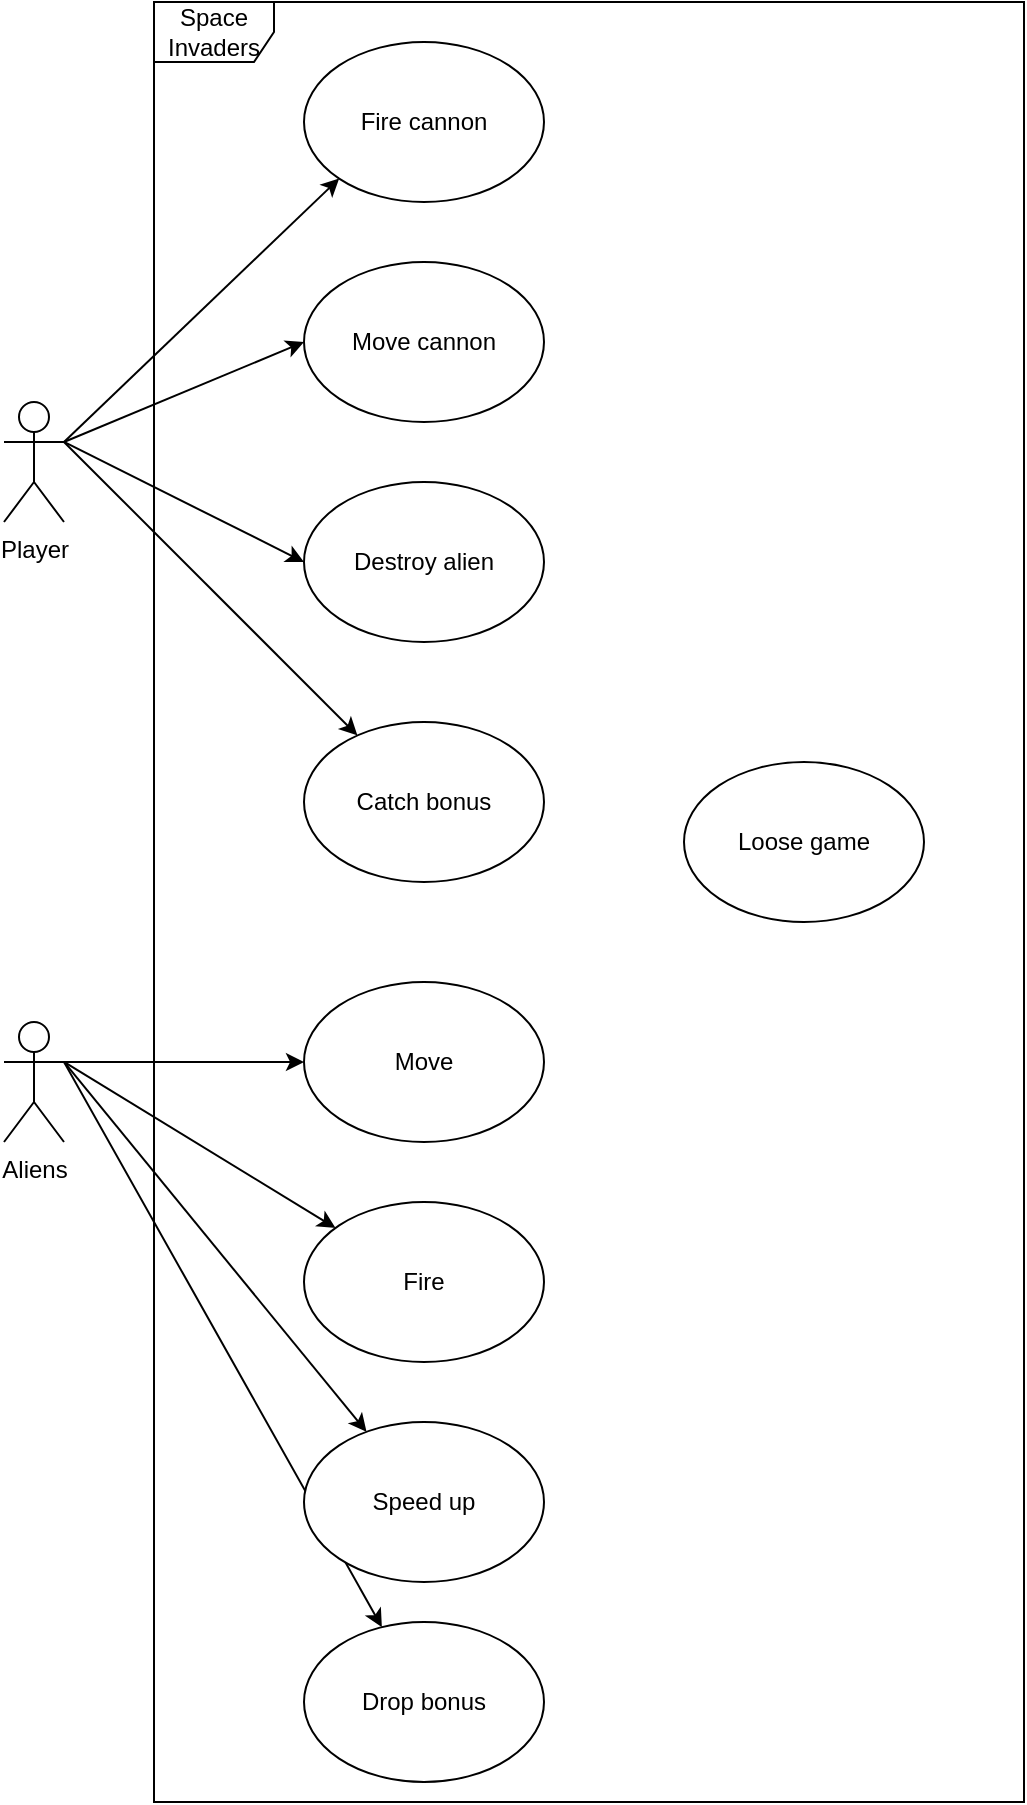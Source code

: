 <mxfile version="13.7.3" type="device"><diagram id="B2rYU6HUrFa52RQLmzgR" name="Page-1"><mxGraphModel dx="1086" dy="2026" grid="1" gridSize="10" guides="1" tooltips="1" connect="1" arrows="1" fold="1" page="1" pageScale="1" pageWidth="850" pageHeight="1100" math="0" shadow="0"><root><mxCell id="0"/><mxCell id="1" parent="0"/><mxCell id="gwVzCRfFW-zO2yE5v2D_-34" value="Space Invaders" style="shape=umlFrame;whiteSpace=wrap;html=1;" parent="1" vertex="1"><mxGeometry x="185" y="-10" width="435" height="900" as="geometry"/></mxCell><mxCell id="gwVzCRfFW-zO2yE5v2D_-17" style="edgeStyle=none;rounded=0;orthogonalLoop=1;jettySize=auto;html=1;exitX=1;exitY=0.333;exitDx=0;exitDy=0;exitPerimeter=0;" parent="1" source="gwVzCRfFW-zO2yE5v2D_-1" target="gwVzCRfFW-zO2yE5v2D_-7" edge="1"><mxGeometry relative="1" as="geometry"/></mxCell><mxCell id="Fu5-4j0PwUW1Od4zAQEs-3" style="edgeStyle=none;rounded=0;orthogonalLoop=1;jettySize=auto;html=1;exitX=1;exitY=0.333;exitDx=0;exitDy=0;exitPerimeter=0;" edge="1" parent="1" source="gwVzCRfFW-zO2yE5v2D_-1" target="gwVzCRfFW-zO2yE5v2D_-14"><mxGeometry relative="1" as="geometry"/></mxCell><mxCell id="Fu5-4j0PwUW1Od4zAQEs-4" style="edgeStyle=none;rounded=0;orthogonalLoop=1;jettySize=auto;html=1;exitX=1;exitY=0.333;exitDx=0;exitDy=0;exitPerimeter=0;" edge="1" parent="1" source="gwVzCRfFW-zO2yE5v2D_-1" target="gwVzCRfFW-zO2yE5v2D_-6"><mxGeometry relative="1" as="geometry"/></mxCell><mxCell id="Fu5-4j0PwUW1Od4zAQEs-6" style="edgeStyle=none;rounded=0;orthogonalLoop=1;jettySize=auto;html=1;exitX=1;exitY=0.333;exitDx=0;exitDy=0;exitPerimeter=0;" edge="1" parent="1" source="gwVzCRfFW-zO2yE5v2D_-1" target="Fu5-4j0PwUW1Od4zAQEs-5"><mxGeometry relative="1" as="geometry"/></mxCell><mxCell id="gwVzCRfFW-zO2yE5v2D_-1" value="Aliens" style="shape=umlActor;verticalLabelPosition=bottom;verticalAlign=top;html=1;" parent="1" vertex="1"><mxGeometry x="110" y="500" width="30" height="60" as="geometry"/></mxCell><mxCell id="gwVzCRfFW-zO2yE5v2D_-15" style="edgeStyle=none;rounded=0;orthogonalLoop=1;jettySize=auto;html=1;exitX=1;exitY=0.333;exitDx=0;exitDy=0;exitPerimeter=0;entryX=0;entryY=1;entryDx=0;entryDy=0;" parent="1" source="gwVzCRfFW-zO2yE5v2D_-2" target="gwVzCRfFW-zO2yE5v2D_-12" edge="1"><mxGeometry relative="1" as="geometry"/></mxCell><mxCell id="gwVzCRfFW-zO2yE5v2D_-35" style="edgeStyle=none;rounded=0;orthogonalLoop=1;jettySize=auto;html=1;exitX=1;exitY=0.333;exitDx=0;exitDy=0;exitPerimeter=0;entryX=0;entryY=0.5;entryDx=0;entryDy=0;endArrow=classic;endFill=1;" parent="1" source="gwVzCRfFW-zO2yE5v2D_-2" target="gwVzCRfFW-zO2yE5v2D_-10" edge="1"><mxGeometry relative="1" as="geometry"/></mxCell><mxCell id="Fu5-4j0PwUW1Od4zAQEs-1" style="rounded=0;orthogonalLoop=1;jettySize=auto;html=1;exitX=1;exitY=0.333;exitDx=0;exitDy=0;exitPerimeter=0;entryX=0;entryY=0.5;entryDx=0;entryDy=0;" edge="1" parent="1" source="gwVzCRfFW-zO2yE5v2D_-2" target="gwVzCRfFW-zO2yE5v2D_-8"><mxGeometry relative="1" as="geometry"/></mxCell><mxCell id="Fu5-4j0PwUW1Od4zAQEs-2" style="edgeStyle=none;rounded=0;orthogonalLoop=1;jettySize=auto;html=1;exitX=1;exitY=0.333;exitDx=0;exitDy=0;exitPerimeter=0;" edge="1" parent="1" source="gwVzCRfFW-zO2yE5v2D_-2" target="gwVzCRfFW-zO2yE5v2D_-5"><mxGeometry relative="1" as="geometry"/></mxCell><mxCell id="gwVzCRfFW-zO2yE5v2D_-2" value="Player" style="shape=umlActor;verticalLabelPosition=bottom;verticalAlign=top;html=1;" parent="1" vertex="1"><mxGeometry x="110" y="190" width="30" height="60" as="geometry"/></mxCell><mxCell id="gwVzCRfFW-zO2yE5v2D_-5" value="Catch bonus" style="ellipse;whiteSpace=wrap;html=1;" parent="1" vertex="1"><mxGeometry x="260" y="350" width="120" height="80" as="geometry"/></mxCell><mxCell id="gwVzCRfFW-zO2yE5v2D_-6" value="Speed up" style="ellipse;whiteSpace=wrap;html=1;" parent="1" vertex="1"><mxGeometry x="260" y="700" width="120" height="80" as="geometry"/></mxCell><mxCell id="gwVzCRfFW-zO2yE5v2D_-7" value="Move" style="ellipse;whiteSpace=wrap;html=1;" parent="1" vertex="1"><mxGeometry x="260" y="480" width="120" height="80" as="geometry"/></mxCell><mxCell id="gwVzCRfFW-zO2yE5v2D_-8" value="Destroy alien" style="ellipse;whiteSpace=wrap;html=1;" parent="1" vertex="1"><mxGeometry x="260" y="230" width="120" height="80" as="geometry"/></mxCell><mxCell id="gwVzCRfFW-zO2yE5v2D_-10" value="Move cannon" style="ellipse;whiteSpace=wrap;html=1;" parent="1" vertex="1"><mxGeometry x="260" y="120" width="120" height="80" as="geometry"/></mxCell><mxCell id="gwVzCRfFW-zO2yE5v2D_-11" value="Loose game" style="ellipse;whiteSpace=wrap;html=1;" parent="1" vertex="1"><mxGeometry x="450" y="370" width="120" height="80" as="geometry"/></mxCell><mxCell id="gwVzCRfFW-zO2yE5v2D_-12" value="Fire cannon" style="ellipse;whiteSpace=wrap;html=1;" parent="1" vertex="1"><mxGeometry x="260" y="10" width="120" height="80" as="geometry"/></mxCell><mxCell id="gwVzCRfFW-zO2yE5v2D_-14" value="Fire" style="ellipse;whiteSpace=wrap;html=1;" parent="1" vertex="1"><mxGeometry x="260" y="590" width="120" height="80" as="geometry"/></mxCell><mxCell id="Fu5-4j0PwUW1Od4zAQEs-5" value="Drop bonus" style="ellipse;whiteSpace=wrap;html=1;" vertex="1" parent="1"><mxGeometry x="260" y="800" width="120" height="80" as="geometry"/></mxCell></root></mxGraphModel></diagram></mxfile>